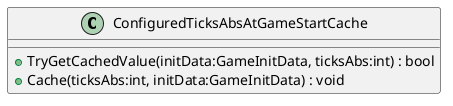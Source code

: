 @startuml
class ConfiguredTicksAbsAtGameStartCache {
    + TryGetCachedValue(initData:GameInitData, ticksAbs:int) : bool
    + Cache(ticksAbs:int, initData:GameInitData) : void
}
@enduml
